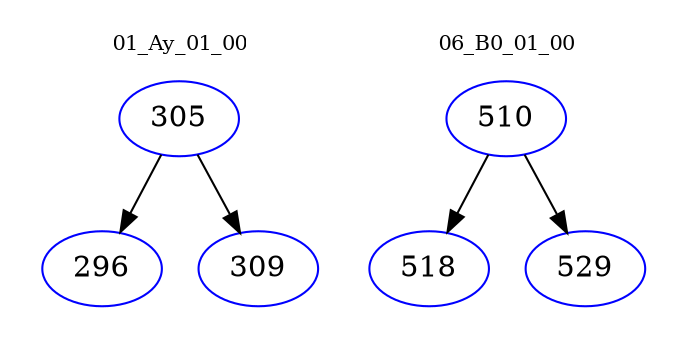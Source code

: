 digraph{
subgraph cluster_0 {
color = white
label = "01_Ay_01_00";
fontsize=10;
T0_305 [label="305", color="blue"]
T0_305 -> T0_296 [color="black"]
T0_296 [label="296", color="blue"]
T0_305 -> T0_309 [color="black"]
T0_309 [label="309", color="blue"]
}
subgraph cluster_1 {
color = white
label = "06_B0_01_00";
fontsize=10;
T1_510 [label="510", color="blue"]
T1_510 -> T1_518 [color="black"]
T1_518 [label="518", color="blue"]
T1_510 -> T1_529 [color="black"]
T1_529 [label="529", color="blue"]
}
}

